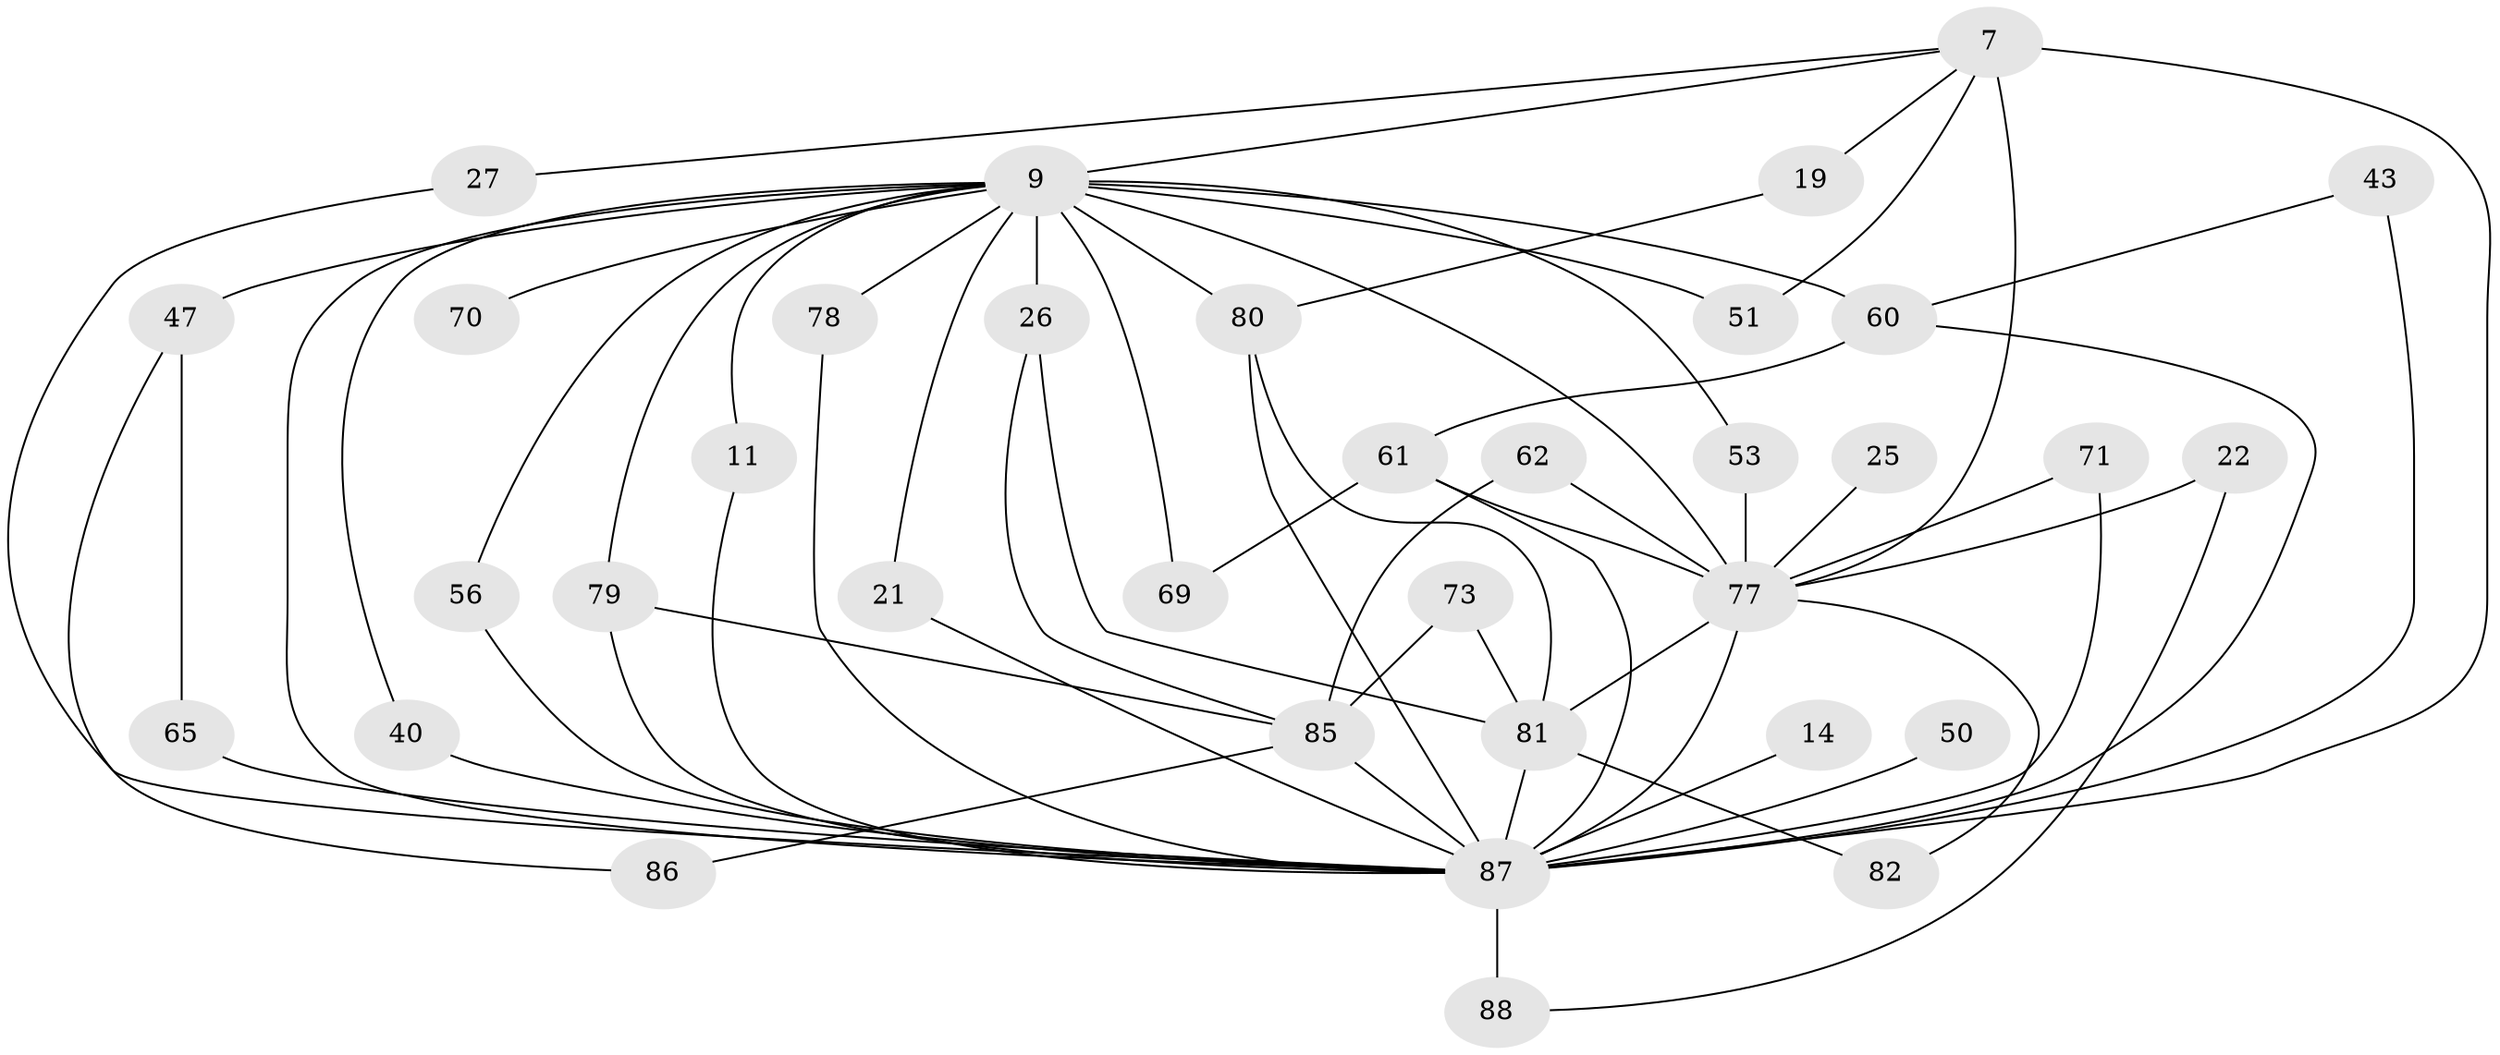 // original degree distribution, {19: 0.03409090909090909, 14: 0.011363636363636364, 25: 0.011363636363636364, 18: 0.022727272727272728, 12: 0.011363636363636364, 13: 0.011363636363636364, 21: 0.011363636363636364, 2: 0.48863636363636365, 5: 0.07954545454545454, 4: 0.09090909090909091, 3: 0.19318181818181818, 6: 0.011363636363636364, 7: 0.022727272727272728}
// Generated by graph-tools (version 1.1) at 2025/46/03/04/25 21:46:55]
// undirected, 35 vertices, 65 edges
graph export_dot {
graph [start="1"]
  node [color=gray90,style=filled];
  7 [super="+5"];
  9 [super="+6"];
  11;
  14;
  19;
  21;
  22;
  25;
  26;
  27;
  40;
  43 [super="+32"];
  47 [super="+33+36"];
  50;
  51 [super="+24"];
  53;
  56;
  60 [super="+41"];
  61 [super="+49+45+35"];
  62;
  65 [super="+59"];
  69 [super="+15"];
  70;
  71;
  73;
  77 [super="+75+10"];
  78;
  79 [super="+54+44"];
  80 [super="+64+57"];
  81 [super="+74+76"];
  82;
  85 [super="+83+58+63"];
  86;
  87 [super="+55+68+8+84"];
  88 [super="+66"];
  7 -- 9 [weight=6];
  7 -- 19 [weight=2];
  7 -- 27;
  7 -- 51;
  7 -- 87 [weight=8];
  7 -- 77 [weight=5];
  9 -- 21;
  9 -- 40;
  9 -- 47 [weight=4];
  9 -- 51 [weight=2];
  9 -- 70 [weight=2];
  9 -- 11;
  9 -- 77 [weight=7];
  9 -- 78;
  9 -- 80 [weight=4];
  9 -- 87 [weight=11];
  9 -- 26 [weight=2];
  9 -- 53;
  9 -- 56;
  9 -- 79 [weight=3];
  9 -- 69 [weight=2];
  9 -- 60 [weight=2];
  11 -- 87;
  14 -- 87 [weight=2];
  19 -- 80;
  21 -- 87;
  22 -- 88;
  22 -- 77;
  25 -- 77 [weight=2];
  26 -- 85;
  26 -- 81;
  27 -- 87;
  40 -- 87;
  43 -- 87 [weight=2];
  43 -- 60;
  47 -- 86;
  47 -- 65;
  50 -- 87;
  53 -- 77;
  56 -- 87;
  60 -- 87;
  60 -- 61;
  61 -- 87 [weight=3];
  61 -- 77 [weight=2];
  61 -- 69 [weight=2];
  62 -- 85;
  62 -- 77;
  65 -- 87 [weight=2];
  71 -- 87;
  71 -- 77;
  73 -- 85;
  73 -- 81;
  77 -- 81 [weight=2];
  77 -- 82;
  77 -- 87 [weight=7];
  78 -- 87;
  79 -- 85;
  79 -- 87 [weight=2];
  80 -- 81 [weight=3];
  80 -- 87;
  81 -- 82;
  81 -- 87 [weight=4];
  85 -- 86;
  85 -- 87 [weight=8];
  87 -- 88 [weight=4];
}
